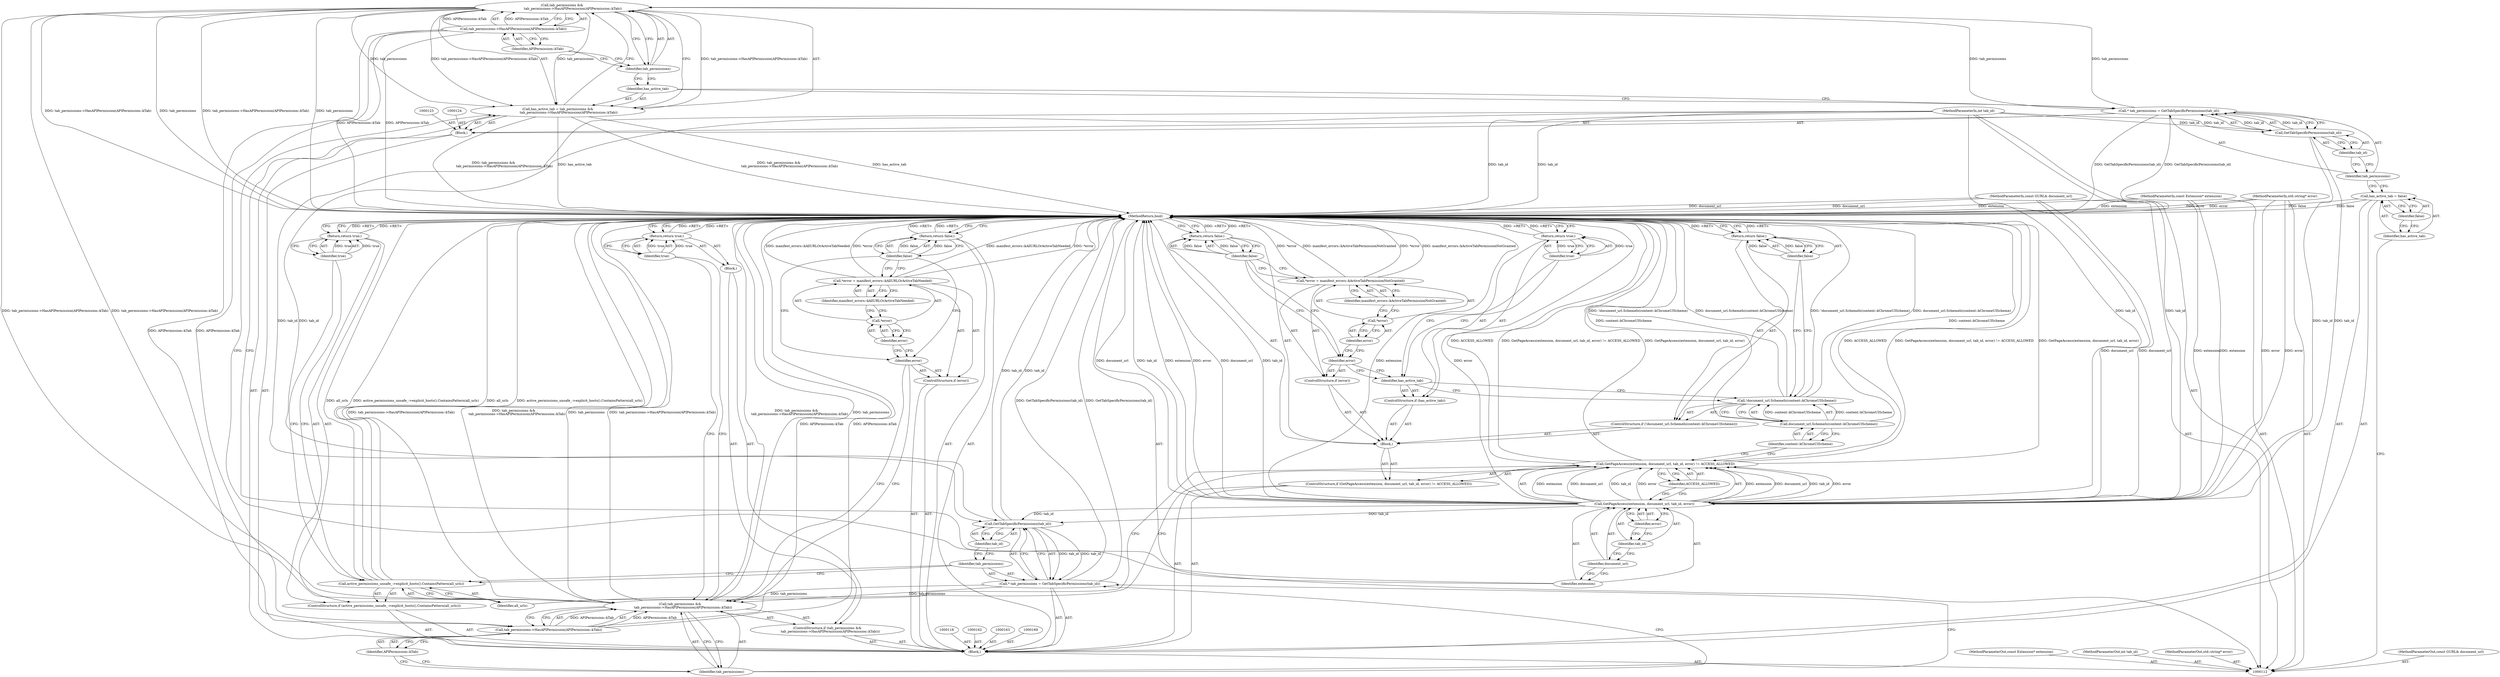digraph "0_Chrome_0aca6bc05a263ea9eafee515fc6ba14da94c1964_5" {
"1000131" [label="(Call,tab_permissions &&\n                     tab_permissions->HasAPIPermission(APIPermission::kTab))"];
"1000132" [label="(Identifier,tab_permissions)"];
"1000129" [label="(Call,has_active_tab = tab_permissions &&\n                     tab_permissions->HasAPIPermission(APIPermission::kTab))"];
"1000130" [label="(Identifier,has_active_tab)"];
"1000133" [label="(Call,tab_permissions->HasAPIPermission(APIPermission::kTab))"];
"1000134" [label="(Identifier,APIPermission::kTab)"];
"1000190" [label="(MethodReturn,bool)"];
"1000113" [label="(MethodParameterIn,const GURL& document_url)"];
"1000248" [label="(MethodParameterOut,const GURL& document_url)"];
"1000135" [label="(ControlStructure,if (GetPageAccess(extension, document_url, tab_id, error) != ACCESS_ALLOWED))"];
"1000138" [label="(Identifier,extension)"];
"1000139" [label="(Identifier,document_url)"];
"1000140" [label="(Identifier,tab_id)"];
"1000141" [label="(Identifier,error)"];
"1000136" [label="(Call,GetPageAccess(extension, document_url, tab_id, error) != ACCESS_ALLOWED)"];
"1000137" [label="(Call,GetPageAccess(extension, document_url, tab_id, error))"];
"1000142" [label="(Identifier,ACCESS_ALLOWED)"];
"1000143" [label="(Block,)"];
"1000147" [label="(Identifier,content::kChromeUIScheme)"];
"1000144" [label="(ControlStructure,if (!document_url.SchemeIs(content::kChromeUIScheme)))"];
"1000145" [label="(Call,!document_url.SchemeIs(content::kChromeUIScheme))"];
"1000146" [label="(Call,document_url.SchemeIs(content::kChromeUIScheme))"];
"1000149" [label="(Identifier,false)"];
"1000148" [label="(Return,return false;)"];
"1000150" [label="(ControlStructure,if (has_active_tab))"];
"1000151" [label="(Identifier,has_active_tab)"];
"1000114" [label="(MethodParameterIn,const Extension* extension)"];
"1000249" [label="(MethodParameterOut,const Extension* extension)"];
"1000153" [label="(Identifier,true)"];
"1000152" [label="(Return,return true;)"];
"1000154" [label="(ControlStructure,if (error))"];
"1000155" [label="(Identifier,error)"];
"1000159" [label="(Identifier,manifest_errors::kActiveTabPermissionNotGranted)"];
"1000156" [label="(Call,*error = manifest_errors::kActiveTabPermissionNotGranted)"];
"1000157" [label="(Call,*error)"];
"1000158" [label="(Identifier,error)"];
"1000161" [label="(Identifier,false)"];
"1000160" [label="(Return,return false;)"];
"1000115" [label="(MethodParameterIn,int tab_id)"];
"1000250" [label="(MethodParameterOut,int tab_id)"];
"1000164" [label="(ControlStructure,if (active_permissions_unsafe_->explicit_hosts().ContainsPattern(all_urls)))"];
"1000166" [label="(Identifier,all_urls)"];
"1000165" [label="(Call,active_permissions_unsafe_->explicit_hosts().ContainsPattern(all_urls))"];
"1000168" [label="(Identifier,true)"];
"1000167" [label="(Return,return true;)"];
"1000170" [label="(Call,* tab_permissions = GetTabSpecificPermissions(tab_id))"];
"1000171" [label="(Identifier,tab_permissions)"];
"1000172" [label="(Call,GetTabSpecificPermissions(tab_id))"];
"1000173" [label="(Identifier,tab_id)"];
"1000174" [label="(ControlStructure,if (tab_permissions &&\n      tab_permissions->HasAPIPermission(APIPermission::kTab)))"];
"1000175" [label="(Call,tab_permissions &&\n      tab_permissions->HasAPIPermission(APIPermission::kTab))"];
"1000176" [label="(Identifier,tab_permissions)"];
"1000178" [label="(Identifier,APIPermission::kTab)"];
"1000177" [label="(Call,tab_permissions->HasAPIPermission(APIPermission::kTab))"];
"1000179" [label="(Block,)"];
"1000181" [label="(Identifier,true)"];
"1000180" [label="(Return,return true;)"];
"1000116" [label="(MethodParameterIn,std::string* error)"];
"1000251" [label="(MethodParameterOut,std::string* error)"];
"1000117" [label="(Block,)"];
"1000182" [label="(ControlStructure,if (error))"];
"1000183" [label="(Identifier,error)"];
"1000187" [label="(Identifier,manifest_errors::kAllURLOrActiveTabNeeded)"];
"1000184" [label="(Call,*error = manifest_errors::kAllURLOrActiveTabNeeded)"];
"1000185" [label="(Call,*error)"];
"1000186" [label="(Identifier,error)"];
"1000188" [label="(Return,return false;)"];
"1000189" [label="(Identifier,false)"];
"1000121" [label="(Identifier,false)"];
"1000119" [label="(Call,has_active_tab = false)"];
"1000120" [label="(Identifier,has_active_tab)"];
"1000125" [label="(Call,* tab_permissions = GetTabSpecificPermissions(tab_id))"];
"1000126" [label="(Identifier,tab_permissions)"];
"1000122" [label="(Block,)"];
"1000127" [label="(Call,GetTabSpecificPermissions(tab_id))"];
"1000128" [label="(Identifier,tab_id)"];
"1000131" -> "1000129"  [label="AST: "];
"1000131" -> "1000132"  [label="CFG: "];
"1000131" -> "1000133"  [label="CFG: "];
"1000132" -> "1000131"  [label="AST: "];
"1000133" -> "1000131"  [label="AST: "];
"1000129" -> "1000131"  [label="CFG: "];
"1000131" -> "1000190"  [label="DDG: tab_permissions->HasAPIPermission(APIPermission::kTab)"];
"1000131" -> "1000190"  [label="DDG: tab_permissions"];
"1000131" -> "1000129"  [label="DDG: tab_permissions"];
"1000131" -> "1000129"  [label="DDG: tab_permissions->HasAPIPermission(APIPermission::kTab)"];
"1000125" -> "1000131"  [label="DDG: tab_permissions"];
"1000133" -> "1000131"  [label="DDG: APIPermission::kTab"];
"1000131" -> "1000175"  [label="DDG: tab_permissions->HasAPIPermission(APIPermission::kTab)"];
"1000132" -> "1000131"  [label="AST: "];
"1000132" -> "1000130"  [label="CFG: "];
"1000134" -> "1000132"  [label="CFG: "];
"1000131" -> "1000132"  [label="CFG: "];
"1000129" -> "1000122"  [label="AST: "];
"1000129" -> "1000131"  [label="CFG: "];
"1000130" -> "1000129"  [label="AST: "];
"1000131" -> "1000129"  [label="AST: "];
"1000138" -> "1000129"  [label="CFG: "];
"1000129" -> "1000190"  [label="DDG: has_active_tab"];
"1000129" -> "1000190"  [label="DDG: tab_permissions &&\n                     tab_permissions->HasAPIPermission(APIPermission::kTab)"];
"1000131" -> "1000129"  [label="DDG: tab_permissions"];
"1000131" -> "1000129"  [label="DDG: tab_permissions->HasAPIPermission(APIPermission::kTab)"];
"1000130" -> "1000129"  [label="AST: "];
"1000130" -> "1000125"  [label="CFG: "];
"1000132" -> "1000130"  [label="CFG: "];
"1000133" -> "1000131"  [label="AST: "];
"1000133" -> "1000134"  [label="CFG: "];
"1000134" -> "1000133"  [label="AST: "];
"1000131" -> "1000133"  [label="CFG: "];
"1000133" -> "1000190"  [label="DDG: APIPermission::kTab"];
"1000133" -> "1000131"  [label="DDG: APIPermission::kTab"];
"1000133" -> "1000177"  [label="DDG: APIPermission::kTab"];
"1000134" -> "1000133"  [label="AST: "];
"1000134" -> "1000132"  [label="CFG: "];
"1000133" -> "1000134"  [label="CFG: "];
"1000190" -> "1000112"  [label="AST: "];
"1000190" -> "1000148"  [label="CFG: "];
"1000190" -> "1000152"  [label="CFG: "];
"1000190" -> "1000160"  [label="CFG: "];
"1000190" -> "1000167"  [label="CFG: "];
"1000190" -> "1000180"  [label="CFG: "];
"1000190" -> "1000188"  [label="CFG: "];
"1000188" -> "1000190"  [label="DDG: <RET>"];
"1000148" -> "1000190"  [label="DDG: <RET>"];
"1000152" -> "1000190"  [label="DDG: <RET>"];
"1000160" -> "1000190"  [label="DDG: <RET>"];
"1000180" -> "1000190"  [label="DDG: <RET>"];
"1000129" -> "1000190"  [label="DDG: has_active_tab"];
"1000129" -> "1000190"  [label="DDG: tab_permissions &&\n                     tab_permissions->HasAPIPermission(APIPermission::kTab)"];
"1000184" -> "1000190"  [label="DDG: *error"];
"1000184" -> "1000190"  [label="DDG: manifest_errors::kAllURLOrActiveTabNeeded"];
"1000156" -> "1000190"  [label="DDG: *error"];
"1000156" -> "1000190"  [label="DDG: manifest_errors::kActiveTabPermissionNotGranted"];
"1000114" -> "1000190"  [label="DDG: extension"];
"1000175" -> "1000190"  [label="DDG: tab_permissions"];
"1000175" -> "1000190"  [label="DDG: tab_permissions->HasAPIPermission(APIPermission::kTab)"];
"1000175" -> "1000190"  [label="DDG: tab_permissions &&\n      tab_permissions->HasAPIPermission(APIPermission::kTab)"];
"1000125" -> "1000190"  [label="DDG: GetTabSpecificPermissions(tab_id)"];
"1000131" -> "1000190"  [label="DDG: tab_permissions->HasAPIPermission(APIPermission::kTab)"];
"1000131" -> "1000190"  [label="DDG: tab_permissions"];
"1000145" -> "1000190"  [label="DDG: document_url.SchemeIs(content::kChromeUIScheme)"];
"1000145" -> "1000190"  [label="DDG: !document_url.SchemeIs(content::kChromeUIScheme)"];
"1000177" -> "1000190"  [label="DDG: APIPermission::kTab"];
"1000170" -> "1000190"  [label="DDG: GetTabSpecificPermissions(tab_id)"];
"1000136" -> "1000190"  [label="DDG: ACCESS_ALLOWED"];
"1000136" -> "1000190"  [label="DDG: GetPageAccess(extension, document_url, tab_id, error) != ACCESS_ALLOWED"];
"1000136" -> "1000190"  [label="DDG: GetPageAccess(extension, document_url, tab_id, error)"];
"1000137" -> "1000190"  [label="DDG: error"];
"1000137" -> "1000190"  [label="DDG: document_url"];
"1000137" -> "1000190"  [label="DDG: tab_id"];
"1000137" -> "1000190"  [label="DDG: extension"];
"1000165" -> "1000190"  [label="DDG: all_urls"];
"1000165" -> "1000190"  [label="DDG: active_permissions_unsafe_->explicit_hosts().ContainsPattern(all_urls)"];
"1000133" -> "1000190"  [label="DDG: APIPermission::kTab"];
"1000115" -> "1000190"  [label="DDG: tab_id"];
"1000119" -> "1000190"  [label="DDG: false"];
"1000113" -> "1000190"  [label="DDG: document_url"];
"1000172" -> "1000190"  [label="DDG: tab_id"];
"1000146" -> "1000190"  [label="DDG: content::kChromeUIScheme"];
"1000116" -> "1000190"  [label="DDG: error"];
"1000167" -> "1000190"  [label="DDG: <RET>"];
"1000113" -> "1000112"  [label="AST: "];
"1000113" -> "1000190"  [label="DDG: document_url"];
"1000113" -> "1000137"  [label="DDG: document_url"];
"1000248" -> "1000112"  [label="AST: "];
"1000135" -> "1000117"  [label="AST: "];
"1000136" -> "1000135"  [label="AST: "];
"1000143" -> "1000135"  [label="AST: "];
"1000138" -> "1000137"  [label="AST: "];
"1000138" -> "1000129"  [label="CFG: "];
"1000139" -> "1000138"  [label="CFG: "];
"1000139" -> "1000137"  [label="AST: "];
"1000139" -> "1000138"  [label="CFG: "];
"1000140" -> "1000139"  [label="CFG: "];
"1000140" -> "1000137"  [label="AST: "];
"1000140" -> "1000139"  [label="CFG: "];
"1000141" -> "1000140"  [label="CFG: "];
"1000141" -> "1000137"  [label="AST: "];
"1000141" -> "1000140"  [label="CFG: "];
"1000137" -> "1000141"  [label="CFG: "];
"1000136" -> "1000135"  [label="AST: "];
"1000136" -> "1000142"  [label="CFG: "];
"1000137" -> "1000136"  [label="AST: "];
"1000142" -> "1000136"  [label="AST: "];
"1000147" -> "1000136"  [label="CFG: "];
"1000166" -> "1000136"  [label="CFG: "];
"1000136" -> "1000190"  [label="DDG: ACCESS_ALLOWED"];
"1000136" -> "1000190"  [label="DDG: GetPageAccess(extension, document_url, tab_id, error) != ACCESS_ALLOWED"];
"1000136" -> "1000190"  [label="DDG: GetPageAccess(extension, document_url, tab_id, error)"];
"1000137" -> "1000136"  [label="DDG: extension"];
"1000137" -> "1000136"  [label="DDG: document_url"];
"1000137" -> "1000136"  [label="DDG: tab_id"];
"1000137" -> "1000136"  [label="DDG: error"];
"1000137" -> "1000136"  [label="AST: "];
"1000137" -> "1000141"  [label="CFG: "];
"1000138" -> "1000137"  [label="AST: "];
"1000139" -> "1000137"  [label="AST: "];
"1000140" -> "1000137"  [label="AST: "];
"1000141" -> "1000137"  [label="AST: "];
"1000142" -> "1000137"  [label="CFG: "];
"1000137" -> "1000190"  [label="DDG: error"];
"1000137" -> "1000190"  [label="DDG: document_url"];
"1000137" -> "1000190"  [label="DDG: tab_id"];
"1000137" -> "1000190"  [label="DDG: extension"];
"1000137" -> "1000136"  [label="DDG: extension"];
"1000137" -> "1000136"  [label="DDG: document_url"];
"1000137" -> "1000136"  [label="DDG: tab_id"];
"1000137" -> "1000136"  [label="DDG: error"];
"1000114" -> "1000137"  [label="DDG: extension"];
"1000113" -> "1000137"  [label="DDG: document_url"];
"1000127" -> "1000137"  [label="DDG: tab_id"];
"1000115" -> "1000137"  [label="DDG: tab_id"];
"1000116" -> "1000137"  [label="DDG: error"];
"1000137" -> "1000172"  [label="DDG: tab_id"];
"1000142" -> "1000136"  [label="AST: "];
"1000142" -> "1000137"  [label="CFG: "];
"1000136" -> "1000142"  [label="CFG: "];
"1000143" -> "1000135"  [label="AST: "];
"1000144" -> "1000143"  [label="AST: "];
"1000150" -> "1000143"  [label="AST: "];
"1000154" -> "1000143"  [label="AST: "];
"1000160" -> "1000143"  [label="AST: "];
"1000147" -> "1000146"  [label="AST: "];
"1000147" -> "1000136"  [label="CFG: "];
"1000146" -> "1000147"  [label="CFG: "];
"1000144" -> "1000143"  [label="AST: "];
"1000145" -> "1000144"  [label="AST: "];
"1000148" -> "1000144"  [label="AST: "];
"1000145" -> "1000144"  [label="AST: "];
"1000145" -> "1000146"  [label="CFG: "];
"1000146" -> "1000145"  [label="AST: "];
"1000149" -> "1000145"  [label="CFG: "];
"1000151" -> "1000145"  [label="CFG: "];
"1000145" -> "1000190"  [label="DDG: document_url.SchemeIs(content::kChromeUIScheme)"];
"1000145" -> "1000190"  [label="DDG: !document_url.SchemeIs(content::kChromeUIScheme)"];
"1000146" -> "1000145"  [label="DDG: content::kChromeUIScheme"];
"1000146" -> "1000145"  [label="AST: "];
"1000146" -> "1000147"  [label="CFG: "];
"1000147" -> "1000146"  [label="AST: "];
"1000145" -> "1000146"  [label="CFG: "];
"1000146" -> "1000190"  [label="DDG: content::kChromeUIScheme"];
"1000146" -> "1000145"  [label="DDG: content::kChromeUIScheme"];
"1000149" -> "1000148"  [label="AST: "];
"1000149" -> "1000145"  [label="CFG: "];
"1000148" -> "1000149"  [label="CFG: "];
"1000149" -> "1000148"  [label="DDG: false"];
"1000148" -> "1000144"  [label="AST: "];
"1000148" -> "1000149"  [label="CFG: "];
"1000149" -> "1000148"  [label="AST: "];
"1000190" -> "1000148"  [label="CFG: "];
"1000148" -> "1000190"  [label="DDG: <RET>"];
"1000149" -> "1000148"  [label="DDG: false"];
"1000150" -> "1000143"  [label="AST: "];
"1000151" -> "1000150"  [label="AST: "];
"1000152" -> "1000150"  [label="AST: "];
"1000151" -> "1000150"  [label="AST: "];
"1000151" -> "1000145"  [label="CFG: "];
"1000153" -> "1000151"  [label="CFG: "];
"1000155" -> "1000151"  [label="CFG: "];
"1000114" -> "1000112"  [label="AST: "];
"1000114" -> "1000190"  [label="DDG: extension"];
"1000114" -> "1000137"  [label="DDG: extension"];
"1000249" -> "1000112"  [label="AST: "];
"1000153" -> "1000152"  [label="AST: "];
"1000153" -> "1000151"  [label="CFG: "];
"1000152" -> "1000153"  [label="CFG: "];
"1000153" -> "1000152"  [label="DDG: true"];
"1000152" -> "1000150"  [label="AST: "];
"1000152" -> "1000153"  [label="CFG: "];
"1000153" -> "1000152"  [label="AST: "];
"1000190" -> "1000152"  [label="CFG: "];
"1000152" -> "1000190"  [label="DDG: <RET>"];
"1000153" -> "1000152"  [label="DDG: true"];
"1000154" -> "1000143"  [label="AST: "];
"1000155" -> "1000154"  [label="AST: "];
"1000156" -> "1000154"  [label="AST: "];
"1000155" -> "1000154"  [label="AST: "];
"1000155" -> "1000151"  [label="CFG: "];
"1000158" -> "1000155"  [label="CFG: "];
"1000161" -> "1000155"  [label="CFG: "];
"1000159" -> "1000156"  [label="AST: "];
"1000159" -> "1000157"  [label="CFG: "];
"1000156" -> "1000159"  [label="CFG: "];
"1000156" -> "1000154"  [label="AST: "];
"1000156" -> "1000159"  [label="CFG: "];
"1000157" -> "1000156"  [label="AST: "];
"1000159" -> "1000156"  [label="AST: "];
"1000161" -> "1000156"  [label="CFG: "];
"1000156" -> "1000190"  [label="DDG: *error"];
"1000156" -> "1000190"  [label="DDG: manifest_errors::kActiveTabPermissionNotGranted"];
"1000157" -> "1000156"  [label="AST: "];
"1000157" -> "1000158"  [label="CFG: "];
"1000158" -> "1000157"  [label="AST: "];
"1000159" -> "1000157"  [label="CFG: "];
"1000158" -> "1000157"  [label="AST: "];
"1000158" -> "1000155"  [label="CFG: "];
"1000157" -> "1000158"  [label="CFG: "];
"1000161" -> "1000160"  [label="AST: "];
"1000161" -> "1000156"  [label="CFG: "];
"1000161" -> "1000155"  [label="CFG: "];
"1000160" -> "1000161"  [label="CFG: "];
"1000161" -> "1000160"  [label="DDG: false"];
"1000160" -> "1000143"  [label="AST: "];
"1000160" -> "1000161"  [label="CFG: "];
"1000161" -> "1000160"  [label="AST: "];
"1000190" -> "1000160"  [label="CFG: "];
"1000160" -> "1000190"  [label="DDG: <RET>"];
"1000161" -> "1000160"  [label="DDG: false"];
"1000115" -> "1000112"  [label="AST: "];
"1000115" -> "1000190"  [label="DDG: tab_id"];
"1000115" -> "1000127"  [label="DDG: tab_id"];
"1000115" -> "1000137"  [label="DDG: tab_id"];
"1000115" -> "1000172"  [label="DDG: tab_id"];
"1000250" -> "1000112"  [label="AST: "];
"1000164" -> "1000117"  [label="AST: "];
"1000165" -> "1000164"  [label="AST: "];
"1000167" -> "1000164"  [label="AST: "];
"1000166" -> "1000165"  [label="AST: "];
"1000166" -> "1000136"  [label="CFG: "];
"1000165" -> "1000166"  [label="CFG: "];
"1000165" -> "1000164"  [label="AST: "];
"1000165" -> "1000166"  [label="CFG: "];
"1000166" -> "1000165"  [label="AST: "];
"1000168" -> "1000165"  [label="CFG: "];
"1000171" -> "1000165"  [label="CFG: "];
"1000165" -> "1000190"  [label="DDG: all_urls"];
"1000165" -> "1000190"  [label="DDG: active_permissions_unsafe_->explicit_hosts().ContainsPattern(all_urls)"];
"1000168" -> "1000167"  [label="AST: "];
"1000168" -> "1000165"  [label="CFG: "];
"1000167" -> "1000168"  [label="CFG: "];
"1000168" -> "1000167"  [label="DDG: true"];
"1000167" -> "1000164"  [label="AST: "];
"1000167" -> "1000168"  [label="CFG: "];
"1000168" -> "1000167"  [label="AST: "];
"1000190" -> "1000167"  [label="CFG: "];
"1000167" -> "1000190"  [label="DDG: <RET>"];
"1000168" -> "1000167"  [label="DDG: true"];
"1000170" -> "1000117"  [label="AST: "];
"1000170" -> "1000172"  [label="CFG: "];
"1000171" -> "1000170"  [label="AST: "];
"1000172" -> "1000170"  [label="AST: "];
"1000176" -> "1000170"  [label="CFG: "];
"1000170" -> "1000190"  [label="DDG: GetTabSpecificPermissions(tab_id)"];
"1000172" -> "1000170"  [label="DDG: tab_id"];
"1000170" -> "1000175"  [label="DDG: tab_permissions"];
"1000171" -> "1000170"  [label="AST: "];
"1000171" -> "1000165"  [label="CFG: "];
"1000173" -> "1000171"  [label="CFG: "];
"1000172" -> "1000170"  [label="AST: "];
"1000172" -> "1000173"  [label="CFG: "];
"1000173" -> "1000172"  [label="AST: "];
"1000170" -> "1000172"  [label="CFG: "];
"1000172" -> "1000190"  [label="DDG: tab_id"];
"1000172" -> "1000170"  [label="DDG: tab_id"];
"1000137" -> "1000172"  [label="DDG: tab_id"];
"1000115" -> "1000172"  [label="DDG: tab_id"];
"1000173" -> "1000172"  [label="AST: "];
"1000173" -> "1000171"  [label="CFG: "];
"1000172" -> "1000173"  [label="CFG: "];
"1000174" -> "1000117"  [label="AST: "];
"1000175" -> "1000174"  [label="AST: "];
"1000179" -> "1000174"  [label="AST: "];
"1000175" -> "1000174"  [label="AST: "];
"1000175" -> "1000176"  [label="CFG: "];
"1000175" -> "1000177"  [label="CFG: "];
"1000176" -> "1000175"  [label="AST: "];
"1000177" -> "1000175"  [label="AST: "];
"1000181" -> "1000175"  [label="CFG: "];
"1000183" -> "1000175"  [label="CFG: "];
"1000175" -> "1000190"  [label="DDG: tab_permissions"];
"1000175" -> "1000190"  [label="DDG: tab_permissions->HasAPIPermission(APIPermission::kTab)"];
"1000175" -> "1000190"  [label="DDG: tab_permissions &&\n      tab_permissions->HasAPIPermission(APIPermission::kTab)"];
"1000170" -> "1000175"  [label="DDG: tab_permissions"];
"1000131" -> "1000175"  [label="DDG: tab_permissions->HasAPIPermission(APIPermission::kTab)"];
"1000177" -> "1000175"  [label="DDG: APIPermission::kTab"];
"1000176" -> "1000175"  [label="AST: "];
"1000176" -> "1000170"  [label="CFG: "];
"1000178" -> "1000176"  [label="CFG: "];
"1000175" -> "1000176"  [label="CFG: "];
"1000178" -> "1000177"  [label="AST: "];
"1000178" -> "1000176"  [label="CFG: "];
"1000177" -> "1000178"  [label="CFG: "];
"1000177" -> "1000175"  [label="AST: "];
"1000177" -> "1000178"  [label="CFG: "];
"1000178" -> "1000177"  [label="AST: "];
"1000175" -> "1000177"  [label="CFG: "];
"1000177" -> "1000190"  [label="DDG: APIPermission::kTab"];
"1000177" -> "1000175"  [label="DDG: APIPermission::kTab"];
"1000133" -> "1000177"  [label="DDG: APIPermission::kTab"];
"1000179" -> "1000174"  [label="AST: "];
"1000180" -> "1000179"  [label="AST: "];
"1000181" -> "1000180"  [label="AST: "];
"1000181" -> "1000175"  [label="CFG: "];
"1000180" -> "1000181"  [label="CFG: "];
"1000181" -> "1000180"  [label="DDG: true"];
"1000180" -> "1000179"  [label="AST: "];
"1000180" -> "1000181"  [label="CFG: "];
"1000181" -> "1000180"  [label="AST: "];
"1000190" -> "1000180"  [label="CFG: "];
"1000180" -> "1000190"  [label="DDG: <RET>"];
"1000181" -> "1000180"  [label="DDG: true"];
"1000116" -> "1000112"  [label="AST: "];
"1000116" -> "1000190"  [label="DDG: error"];
"1000116" -> "1000137"  [label="DDG: error"];
"1000251" -> "1000112"  [label="AST: "];
"1000117" -> "1000112"  [label="AST: "];
"1000118" -> "1000117"  [label="AST: "];
"1000119" -> "1000117"  [label="AST: "];
"1000122" -> "1000117"  [label="AST: "];
"1000135" -> "1000117"  [label="AST: "];
"1000162" -> "1000117"  [label="AST: "];
"1000163" -> "1000117"  [label="AST: "];
"1000164" -> "1000117"  [label="AST: "];
"1000169" -> "1000117"  [label="AST: "];
"1000170" -> "1000117"  [label="AST: "];
"1000174" -> "1000117"  [label="AST: "];
"1000182" -> "1000117"  [label="AST: "];
"1000188" -> "1000117"  [label="AST: "];
"1000182" -> "1000117"  [label="AST: "];
"1000183" -> "1000182"  [label="AST: "];
"1000184" -> "1000182"  [label="AST: "];
"1000183" -> "1000182"  [label="AST: "];
"1000183" -> "1000175"  [label="CFG: "];
"1000186" -> "1000183"  [label="CFG: "];
"1000189" -> "1000183"  [label="CFG: "];
"1000187" -> "1000184"  [label="AST: "];
"1000187" -> "1000185"  [label="CFG: "];
"1000184" -> "1000187"  [label="CFG: "];
"1000184" -> "1000182"  [label="AST: "];
"1000184" -> "1000187"  [label="CFG: "];
"1000185" -> "1000184"  [label="AST: "];
"1000187" -> "1000184"  [label="AST: "];
"1000189" -> "1000184"  [label="CFG: "];
"1000184" -> "1000190"  [label="DDG: *error"];
"1000184" -> "1000190"  [label="DDG: manifest_errors::kAllURLOrActiveTabNeeded"];
"1000185" -> "1000184"  [label="AST: "];
"1000185" -> "1000186"  [label="CFG: "];
"1000186" -> "1000185"  [label="AST: "];
"1000187" -> "1000185"  [label="CFG: "];
"1000186" -> "1000185"  [label="AST: "];
"1000186" -> "1000183"  [label="CFG: "];
"1000185" -> "1000186"  [label="CFG: "];
"1000188" -> "1000117"  [label="AST: "];
"1000188" -> "1000189"  [label="CFG: "];
"1000189" -> "1000188"  [label="AST: "];
"1000190" -> "1000188"  [label="CFG: "];
"1000188" -> "1000190"  [label="DDG: <RET>"];
"1000189" -> "1000188"  [label="DDG: false"];
"1000189" -> "1000188"  [label="AST: "];
"1000189" -> "1000184"  [label="CFG: "];
"1000189" -> "1000183"  [label="CFG: "];
"1000188" -> "1000189"  [label="CFG: "];
"1000189" -> "1000188"  [label="DDG: false"];
"1000121" -> "1000119"  [label="AST: "];
"1000121" -> "1000120"  [label="CFG: "];
"1000119" -> "1000121"  [label="CFG: "];
"1000119" -> "1000117"  [label="AST: "];
"1000119" -> "1000121"  [label="CFG: "];
"1000120" -> "1000119"  [label="AST: "];
"1000121" -> "1000119"  [label="AST: "];
"1000126" -> "1000119"  [label="CFG: "];
"1000119" -> "1000190"  [label="DDG: false"];
"1000120" -> "1000119"  [label="AST: "];
"1000120" -> "1000112"  [label="CFG: "];
"1000121" -> "1000120"  [label="CFG: "];
"1000125" -> "1000122"  [label="AST: "];
"1000125" -> "1000127"  [label="CFG: "];
"1000126" -> "1000125"  [label="AST: "];
"1000127" -> "1000125"  [label="AST: "];
"1000130" -> "1000125"  [label="CFG: "];
"1000125" -> "1000190"  [label="DDG: GetTabSpecificPermissions(tab_id)"];
"1000127" -> "1000125"  [label="DDG: tab_id"];
"1000125" -> "1000131"  [label="DDG: tab_permissions"];
"1000126" -> "1000125"  [label="AST: "];
"1000126" -> "1000119"  [label="CFG: "];
"1000128" -> "1000126"  [label="CFG: "];
"1000122" -> "1000117"  [label="AST: "];
"1000123" -> "1000122"  [label="AST: "];
"1000124" -> "1000122"  [label="AST: "];
"1000125" -> "1000122"  [label="AST: "];
"1000129" -> "1000122"  [label="AST: "];
"1000127" -> "1000125"  [label="AST: "];
"1000127" -> "1000128"  [label="CFG: "];
"1000128" -> "1000127"  [label="AST: "];
"1000125" -> "1000127"  [label="CFG: "];
"1000127" -> "1000125"  [label="DDG: tab_id"];
"1000115" -> "1000127"  [label="DDG: tab_id"];
"1000127" -> "1000137"  [label="DDG: tab_id"];
"1000128" -> "1000127"  [label="AST: "];
"1000128" -> "1000126"  [label="CFG: "];
"1000127" -> "1000128"  [label="CFG: "];
}
